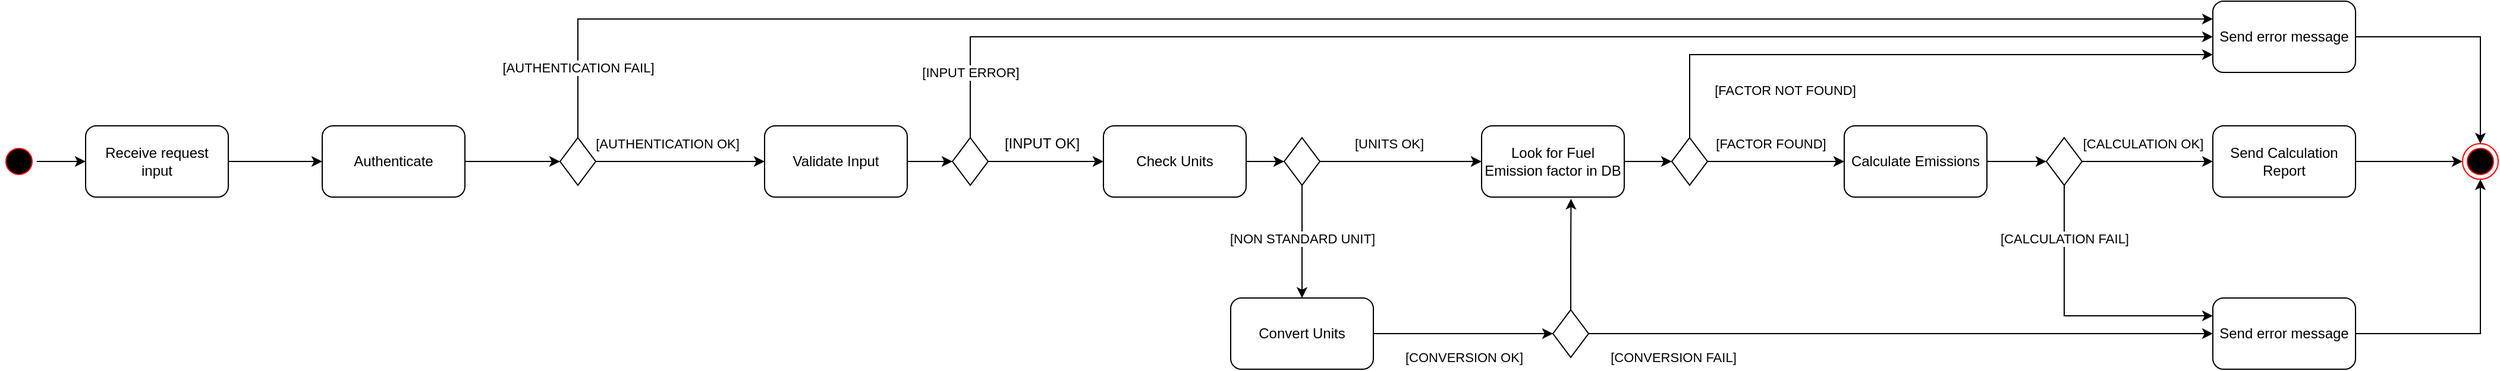<mxfile version="22.1.2" type="device">
  <diagram name="Page-1" id="e7e014a7-5840-1c2e-5031-d8a46d1fe8dd">
    <mxGraphModel dx="1953" dy="1013" grid="1" gridSize="10" guides="1" tooltips="1" connect="1" arrows="1" fold="1" page="1" pageScale="1" pageWidth="1169" pageHeight="826" background="none" math="0" shadow="0">
      <root>
        <mxCell id="0" />
        <mxCell id="1" parent="0" />
        <mxCell id="0yeaQjvEmNwOVh4x9hjz-1" style="edgeStyle=orthogonalEdgeStyle;rounded=0;orthogonalLoop=1;jettySize=auto;html=1;" parent="1" source="Pa0vinby4Z_l4pB0LRb9-44" target="7IKxG8O1REAikYYfeix0-44" edge="1">
          <mxGeometry relative="1" as="geometry" />
        </mxCell>
        <mxCell id="Pa0vinby4Z_l4pB0LRb9-44" value="Receive request &lt;br&gt;input" style="rounded=1;whiteSpace=wrap;html=1;" parent="1" vertex="1">
          <mxGeometry x="111" y="365" width="120" height="60" as="geometry" />
        </mxCell>
        <mxCell id="Pa0vinby4Z_l4pB0LRb9-46" style="edgeStyle=orthogonalEdgeStyle;rounded=0;orthogonalLoop=1;jettySize=auto;html=1;exitX=1;exitY=0.5;exitDx=0;exitDy=0;entryX=0;entryY=0.5;entryDx=0;entryDy=0;" parent="1" source="Pa0vinby4Z_l4pB0LRb9-45" target="Pa0vinby4Z_l4pB0LRb9-44" edge="1">
          <mxGeometry relative="1" as="geometry" />
        </mxCell>
        <mxCell id="Pa0vinby4Z_l4pB0LRb9-45" value="" style="ellipse;shape=startState;fillColor=#000000;strokeColor=#ff0000;" parent="1" vertex="1">
          <mxGeometry x="40" y="380" width="30" height="30" as="geometry" />
        </mxCell>
        <mxCell id="7IKxG8O1REAikYYfeix0-53" style="edgeStyle=orthogonalEdgeStyle;rounded=0;orthogonalLoop=1;jettySize=auto;html=1;entryX=0;entryY=0.5;entryDx=0;entryDy=0;" parent="1" source="7IKxG8O1REAikYYfeix0-44" target="7IKxG8O1REAikYYfeix0-52" edge="1">
          <mxGeometry relative="1" as="geometry" />
        </mxCell>
        <mxCell id="7IKxG8O1REAikYYfeix0-44" value="Authenticate" style="whiteSpace=wrap;html=1;rounded=1;" parent="1" vertex="1">
          <mxGeometry x="310" y="365" width="120" height="60" as="geometry" />
        </mxCell>
        <mxCell id="7IKxG8O1REAikYYfeix0-56" value="" style="edgeStyle=orthogonalEdgeStyle;rounded=0;orthogonalLoop=1;jettySize=auto;html=1;" parent="1" source="7IKxG8O1REAikYYfeix0-52" target="7IKxG8O1REAikYYfeix0-55" edge="1">
          <mxGeometry relative="1" as="geometry" />
        </mxCell>
        <mxCell id="7IKxG8O1REAikYYfeix0-79" value="[AUTHENTICATION OK]" style="edgeLabel;html=1;align=center;verticalAlign=middle;resizable=0;points=[];" parent="7IKxG8O1REAikYYfeix0-56" vertex="1" connectable="0">
          <mxGeometry x="-0.386" y="1" relative="1" as="geometry">
            <mxPoint x="16" y="-14" as="offset" />
          </mxGeometry>
        </mxCell>
        <mxCell id="7IKxG8O1REAikYYfeix0-89" style="edgeStyle=orthogonalEdgeStyle;rounded=0;orthogonalLoop=1;jettySize=auto;html=1;entryX=0;entryY=0.25;entryDx=0;entryDy=0;" parent="1" source="7IKxG8O1REAikYYfeix0-52" target="7IKxG8O1REAikYYfeix0-88" edge="1">
          <mxGeometry relative="1" as="geometry">
            <Array as="points">
              <mxPoint x="525" y="275" />
            </Array>
            <mxPoint x="1830" y="270" as="targetPoint" />
          </mxGeometry>
        </mxCell>
        <mxCell id="7IKxG8O1REAikYYfeix0-90" value="[AUTHENTICATION FAIL]" style="edgeLabel;html=1;align=center;verticalAlign=middle;resizable=0;points=[];" parent="7IKxG8O1REAikYYfeix0-89" vertex="1" connectable="0">
          <mxGeometry x="-0.916" relative="1" as="geometry">
            <mxPoint y="3" as="offset" />
          </mxGeometry>
        </mxCell>
        <mxCell id="7IKxG8O1REAikYYfeix0-52" value="" style="rhombus;whiteSpace=wrap;html=1;" parent="1" vertex="1">
          <mxGeometry x="510" y="375" width="30" height="40" as="geometry" />
        </mxCell>
        <mxCell id="7IKxG8O1REAikYYfeix0-58" style="edgeStyle=orthogonalEdgeStyle;rounded=0;orthogonalLoop=1;jettySize=auto;html=1;" parent="1" source="7IKxG8O1REAikYYfeix0-55" target="7IKxG8O1REAikYYfeix0-57" edge="1">
          <mxGeometry relative="1" as="geometry" />
        </mxCell>
        <mxCell id="7IKxG8O1REAikYYfeix0-55" value="Validate Input" style="whiteSpace=wrap;html=1;rounded=1;" parent="1" vertex="1">
          <mxGeometry x="682" y="365" width="120" height="60" as="geometry" />
        </mxCell>
        <mxCell id="7IKxG8O1REAikYYfeix0-60" value="" style="edgeStyle=orthogonalEdgeStyle;rounded=0;orthogonalLoop=1;jettySize=auto;html=1;" parent="1" source="7IKxG8O1REAikYYfeix0-57" target="7IKxG8O1REAikYYfeix0-59" edge="1">
          <mxGeometry relative="1" as="geometry" />
        </mxCell>
        <mxCell id="7IKxG8O1REAikYYfeix0-92" style="edgeStyle=orthogonalEdgeStyle;rounded=0;orthogonalLoop=1;jettySize=auto;html=1;entryX=0;entryY=0.5;entryDx=0;entryDy=0;" parent="1" source="7IKxG8O1REAikYYfeix0-57" edge="1" target="7IKxG8O1REAikYYfeix0-88">
          <mxGeometry relative="1" as="geometry">
            <mxPoint x="855" y="290" as="targetPoint" />
            <Array as="points">
              <mxPoint x="855" y="290" />
            </Array>
          </mxGeometry>
        </mxCell>
        <mxCell id="7IKxG8O1REAikYYfeix0-93" value="[INPUT ERROR]" style="edgeLabel;html=1;align=center;verticalAlign=middle;resizable=0;points=[];" parent="7IKxG8O1REAikYYfeix0-92" vertex="1" connectable="0">
          <mxGeometry x="0.17" y="1" relative="1" as="geometry">
            <mxPoint x="-576" y="31" as="offset" />
          </mxGeometry>
        </mxCell>
        <mxCell id="7IKxG8O1REAikYYfeix0-57" value="" style="rhombus;whiteSpace=wrap;html=1;" parent="1" vertex="1">
          <mxGeometry x="840" y="375" width="30" height="40" as="geometry" />
        </mxCell>
        <mxCell id="7IKxG8O1REAikYYfeix0-62" style="edgeStyle=orthogonalEdgeStyle;rounded=0;orthogonalLoop=1;jettySize=auto;html=1;entryX=0;entryY=0.5;entryDx=0;entryDy=0;" parent="1" source="7IKxG8O1REAikYYfeix0-59" target="7IKxG8O1REAikYYfeix0-61" edge="1">
          <mxGeometry relative="1" as="geometry" />
        </mxCell>
        <mxCell id="7IKxG8O1REAikYYfeix0-59" value="Check Units" style="whiteSpace=wrap;html=1;rounded=1;" parent="1" vertex="1">
          <mxGeometry x="967" y="365" width="120" height="60" as="geometry" />
        </mxCell>
        <mxCell id="7IKxG8O1REAikYYfeix0-64" value="" style="edgeStyle=orthogonalEdgeStyle;rounded=0;orthogonalLoop=1;jettySize=auto;html=1;" parent="1" source="7IKxG8O1REAikYYfeix0-61" target="7IKxG8O1REAikYYfeix0-66" edge="1">
          <mxGeometry relative="1" as="geometry">
            <mxPoint x="1080" y="395" as="targetPoint" />
          </mxGeometry>
        </mxCell>
        <mxCell id="7IKxG8O1REAikYYfeix0-85" value="[UNITS OK]" style="edgeLabel;html=1;align=center;verticalAlign=middle;resizable=0;points=[];" parent="7IKxG8O1REAikYYfeix0-64" vertex="1" connectable="0">
          <mxGeometry x="-0.146" y="1" relative="1" as="geometry">
            <mxPoint y="-14" as="offset" />
          </mxGeometry>
        </mxCell>
        <mxCell id="7IKxG8O1REAikYYfeix0-95" value="" style="edgeStyle=orthogonalEdgeStyle;rounded=0;orthogonalLoop=1;jettySize=auto;html=1;" parent="1" source="7IKxG8O1REAikYYfeix0-61" target="7IKxG8O1REAikYYfeix0-94" edge="1">
          <mxGeometry relative="1" as="geometry" />
        </mxCell>
        <mxCell id="7IKxG8O1REAikYYfeix0-96" value="[NON STANDARD UNIT]" style="edgeLabel;html=1;align=center;verticalAlign=middle;resizable=0;points=[];" parent="7IKxG8O1REAikYYfeix0-95" vertex="1" connectable="0">
          <mxGeometry x="-0.179" relative="1" as="geometry">
            <mxPoint y="6" as="offset" />
          </mxGeometry>
        </mxCell>
        <mxCell id="7IKxG8O1REAikYYfeix0-61" value="" style="rhombus;whiteSpace=wrap;html=1;" parent="1" vertex="1">
          <mxGeometry x="1119" y="375" width="30" height="40" as="geometry" />
        </mxCell>
        <mxCell id="7IKxG8O1REAikYYfeix0-69" style="edgeStyle=orthogonalEdgeStyle;rounded=0;orthogonalLoop=1;jettySize=auto;html=1;entryX=0;entryY=0.5;entryDx=0;entryDy=0;" parent="1" source="7IKxG8O1REAikYYfeix0-66" target="7IKxG8O1REAikYYfeix0-68" edge="1">
          <mxGeometry relative="1" as="geometry" />
        </mxCell>
        <mxCell id="7IKxG8O1REAikYYfeix0-66" value="Look for Fuel Emission factor in DB" style="rounded=1;whiteSpace=wrap;html=1;" parent="1" vertex="1">
          <mxGeometry x="1285" y="365" width="120" height="60" as="geometry" />
        </mxCell>
        <mxCell id="7IKxG8O1REAikYYfeix0-71" value="" style="edgeStyle=orthogonalEdgeStyle;rounded=0;orthogonalLoop=1;jettySize=auto;html=1;" parent="1" source="7IKxG8O1REAikYYfeix0-68" target="7IKxG8O1REAikYYfeix0-70" edge="1">
          <mxGeometry relative="1" as="geometry" />
        </mxCell>
        <mxCell id="7IKxG8O1REAikYYfeix0-86" value="[FACTOR FOUND]" style="edgeLabel;html=1;align=center;verticalAlign=middle;resizable=0;points=[];" parent="7IKxG8O1REAikYYfeix0-71" vertex="1" connectable="0">
          <mxGeometry x="-0.277" relative="1" as="geometry">
            <mxPoint x="11" y="-15" as="offset" />
          </mxGeometry>
        </mxCell>
        <mxCell id="7IKxG8O1REAikYYfeix0-105" style="edgeStyle=orthogonalEdgeStyle;rounded=0;orthogonalLoop=1;jettySize=auto;html=1;entryX=0;entryY=0.75;entryDx=0;entryDy=0;" parent="1" source="7IKxG8O1REAikYYfeix0-68" edge="1" target="7IKxG8O1REAikYYfeix0-88">
          <mxGeometry relative="1" as="geometry">
            <mxPoint x="1460" y="290" as="targetPoint" />
            <Array as="points">
              <mxPoint x="1460" y="305" />
            </Array>
          </mxGeometry>
        </mxCell>
        <mxCell id="7IKxG8O1REAikYYfeix0-106" value="[FACTOR NOT FOUND]" style="edgeLabel;html=1;align=center;verticalAlign=middle;resizable=0;points=[];" parent="7IKxG8O1REAikYYfeix0-105" vertex="1" connectable="0">
          <mxGeometry x="0.189" relative="1" as="geometry">
            <mxPoint x="-153" y="30" as="offset" />
          </mxGeometry>
        </mxCell>
        <mxCell id="7IKxG8O1REAikYYfeix0-68" value="" style="rhombus;whiteSpace=wrap;html=1;" parent="1" vertex="1">
          <mxGeometry x="1445" y="375" width="30" height="40" as="geometry" />
        </mxCell>
        <mxCell id="7IKxG8O1REAikYYfeix0-73" style="edgeStyle=orthogonalEdgeStyle;rounded=0;orthogonalLoop=1;jettySize=auto;html=1;entryX=0;entryY=0.5;entryDx=0;entryDy=0;" parent="1" source="7IKxG8O1REAikYYfeix0-70" target="7IKxG8O1REAikYYfeix0-72" edge="1">
          <mxGeometry relative="1" as="geometry" />
        </mxCell>
        <mxCell id="7IKxG8O1REAikYYfeix0-70" value="Calculate Emissions" style="whiteSpace=wrap;html=1;rounded=1;" parent="1" vertex="1">
          <mxGeometry x="1590" y="365" width="120" height="60" as="geometry" />
        </mxCell>
        <mxCell id="7IKxG8O1REAikYYfeix0-75" value="" style="edgeStyle=orthogonalEdgeStyle;rounded=0;orthogonalLoop=1;jettySize=auto;html=1;" parent="1" source="7IKxG8O1REAikYYfeix0-72" target="7IKxG8O1REAikYYfeix0-74" edge="1">
          <mxGeometry relative="1" as="geometry" />
        </mxCell>
        <mxCell id="7IKxG8O1REAikYYfeix0-87" value="[CALCULATION OK]" style="edgeLabel;html=1;align=center;verticalAlign=middle;resizable=0;points=[];" parent="7IKxG8O1REAikYYfeix0-75" vertex="1" connectable="0">
          <mxGeometry x="-0.297" y="1" relative="1" as="geometry">
            <mxPoint x="12" y="-14" as="offset" />
          </mxGeometry>
        </mxCell>
        <mxCell id="7IKxG8O1REAikYYfeix0-107" style="edgeStyle=orthogonalEdgeStyle;rounded=0;orthogonalLoop=1;jettySize=auto;html=1;entryX=0;entryY=0.25;entryDx=0;entryDy=0;" parent="1" source="7IKxG8O1REAikYYfeix0-72" edge="1" target="7IKxG8O1REAikYYfeix0-101">
          <mxGeometry relative="1" as="geometry">
            <mxPoint x="1775" y="540" as="targetPoint" />
            <Array as="points">
              <mxPoint x="1775" y="525" />
            </Array>
          </mxGeometry>
        </mxCell>
        <mxCell id="7IKxG8O1REAikYYfeix0-108" value="[CALCULATION FAIL]" style="edgeLabel;html=1;align=center;verticalAlign=middle;resizable=0;points=[];" parent="7IKxG8O1REAikYYfeix0-107" vertex="1" connectable="0">
          <mxGeometry x="-0.147" relative="1" as="geometry">
            <mxPoint y="-55" as="offset" />
          </mxGeometry>
        </mxCell>
        <mxCell id="7IKxG8O1REAikYYfeix0-72" value="" style="rhombus;whiteSpace=wrap;html=1;" parent="1" vertex="1">
          <mxGeometry x="1760" y="375" width="30" height="40" as="geometry" />
        </mxCell>
        <mxCell id="7IKxG8O1REAikYYfeix0-77" style="edgeStyle=orthogonalEdgeStyle;rounded=0;orthogonalLoop=1;jettySize=auto;html=1;" parent="1" source="7IKxG8O1REAikYYfeix0-74" target="7IKxG8O1REAikYYfeix0-76" edge="1">
          <mxGeometry relative="1" as="geometry" />
        </mxCell>
        <mxCell id="7IKxG8O1REAikYYfeix0-74" value="Send Calculation Report" style="whiteSpace=wrap;html=1;rounded=1;" parent="1" vertex="1">
          <mxGeometry x="1900" y="365" width="120" height="60" as="geometry" />
        </mxCell>
        <mxCell id="7IKxG8O1REAikYYfeix0-76" value="" style="ellipse;shape=endState;fillColor=#000000;strokeColor=#ff0000" parent="1" vertex="1">
          <mxGeometry x="2110" y="380" width="30" height="30" as="geometry" />
        </mxCell>
        <mxCell id="7IKxG8O1REAikYYfeix0-84" value="[INPUT OK]" style="text;html=1;align=center;verticalAlign=middle;resizable=0;points=[];autosize=1;strokeColor=none;fillColor=none;" parent="1" vertex="1">
          <mxGeometry x="870" y="365" width="90" height="30" as="geometry" />
        </mxCell>
        <mxCell id="7IKxG8O1REAikYYfeix0-91" style="edgeStyle=orthogonalEdgeStyle;rounded=0;orthogonalLoop=1;jettySize=auto;html=1;" parent="1" source="7IKxG8O1REAikYYfeix0-88" target="7IKxG8O1REAikYYfeix0-76" edge="1">
          <mxGeometry relative="1" as="geometry" />
        </mxCell>
        <mxCell id="7IKxG8O1REAikYYfeix0-88" value="Send error message" style="rounded=1;whiteSpace=wrap;html=1;" parent="1" vertex="1">
          <mxGeometry x="1900" y="260" width="120" height="60" as="geometry" />
        </mxCell>
        <mxCell id="7IKxG8O1REAikYYfeix0-98" style="edgeStyle=orthogonalEdgeStyle;rounded=0;orthogonalLoop=1;jettySize=auto;html=1;entryX=0;entryY=0.5;entryDx=0;entryDy=0;" parent="1" source="7IKxG8O1REAikYYfeix0-94" target="7IKxG8O1REAikYYfeix0-97" edge="1">
          <mxGeometry relative="1" as="geometry" />
        </mxCell>
        <mxCell id="7IKxG8O1REAikYYfeix0-99" value="[CONVERSION OK]" style="edgeLabel;html=1;align=center;verticalAlign=middle;resizable=0;points=[];" parent="7IKxG8O1REAikYYfeix0-98" vertex="1" connectable="0">
          <mxGeometry x="-0.103" relative="1" as="geometry">
            <mxPoint x="8" y="20" as="offset" />
          </mxGeometry>
        </mxCell>
        <mxCell id="7IKxG8O1REAikYYfeix0-94" value="Convert Units" style="whiteSpace=wrap;html=1;rounded=1;" parent="1" vertex="1">
          <mxGeometry x="1074" y="510" width="120" height="60" as="geometry" />
        </mxCell>
        <mxCell id="7IKxG8O1REAikYYfeix0-100" style="edgeStyle=orthogonalEdgeStyle;rounded=0;orthogonalLoop=1;jettySize=auto;html=1;entryX=0.627;entryY=1.024;entryDx=0;entryDy=0;entryPerimeter=0;" parent="1" source="7IKxG8O1REAikYYfeix0-97" target="7IKxG8O1REAikYYfeix0-66" edge="1">
          <mxGeometry relative="1" as="geometry" />
        </mxCell>
        <mxCell id="7IKxG8O1REAikYYfeix0-102" style="edgeStyle=orthogonalEdgeStyle;rounded=0;orthogonalLoop=1;jettySize=auto;html=1;entryX=0;entryY=0.5;entryDx=0;entryDy=0;" parent="1" source="7IKxG8O1REAikYYfeix0-97" target="7IKxG8O1REAikYYfeix0-101" edge="1">
          <mxGeometry relative="1" as="geometry" />
        </mxCell>
        <mxCell id="7IKxG8O1REAikYYfeix0-103" value="[CONVERSION FAIL]" style="edgeLabel;html=1;align=center;verticalAlign=middle;resizable=0;points=[];" parent="7IKxG8O1REAikYYfeix0-102" vertex="1" connectable="0">
          <mxGeometry x="-0.747" y="-2" relative="1" as="geometry">
            <mxPoint x="4" y="18" as="offset" />
          </mxGeometry>
        </mxCell>
        <mxCell id="7IKxG8O1REAikYYfeix0-97" value="" style="rhombus;whiteSpace=wrap;html=1;" parent="1" vertex="1">
          <mxGeometry x="1345" y="520" width="30" height="40" as="geometry" />
        </mxCell>
        <mxCell id="7IKxG8O1REAikYYfeix0-104" style="edgeStyle=orthogonalEdgeStyle;rounded=0;orthogonalLoop=1;jettySize=auto;html=1;entryX=0.5;entryY=1;entryDx=0;entryDy=0;" parent="1" source="7IKxG8O1REAikYYfeix0-101" target="7IKxG8O1REAikYYfeix0-76" edge="1">
          <mxGeometry relative="1" as="geometry" />
        </mxCell>
        <mxCell id="7IKxG8O1REAikYYfeix0-101" value="Send error message" style="rounded=1;whiteSpace=wrap;html=1;" parent="1" vertex="1">
          <mxGeometry x="1900" y="510" width="120" height="60" as="geometry" />
        </mxCell>
      </root>
    </mxGraphModel>
  </diagram>
</mxfile>
